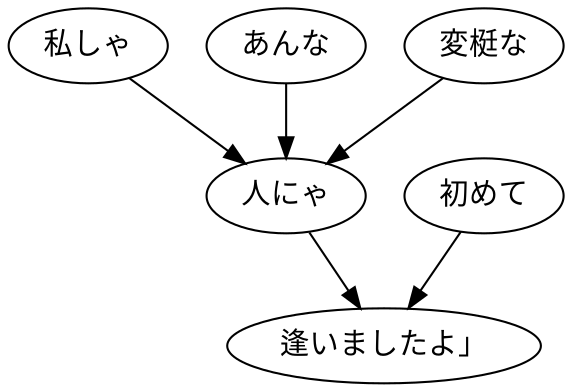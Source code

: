 digraph graph2124 {
	node0 [label="私しゃ"];
	node1 [label="あんな"];
	node2 [label="変梃な"];
	node3 [label="人にゃ"];
	node4 [label="初めて"];
	node5 [label="逢いましたよ」"];
	node0 -> node3;
	node1 -> node3;
	node2 -> node3;
	node3 -> node5;
	node4 -> node5;
}
